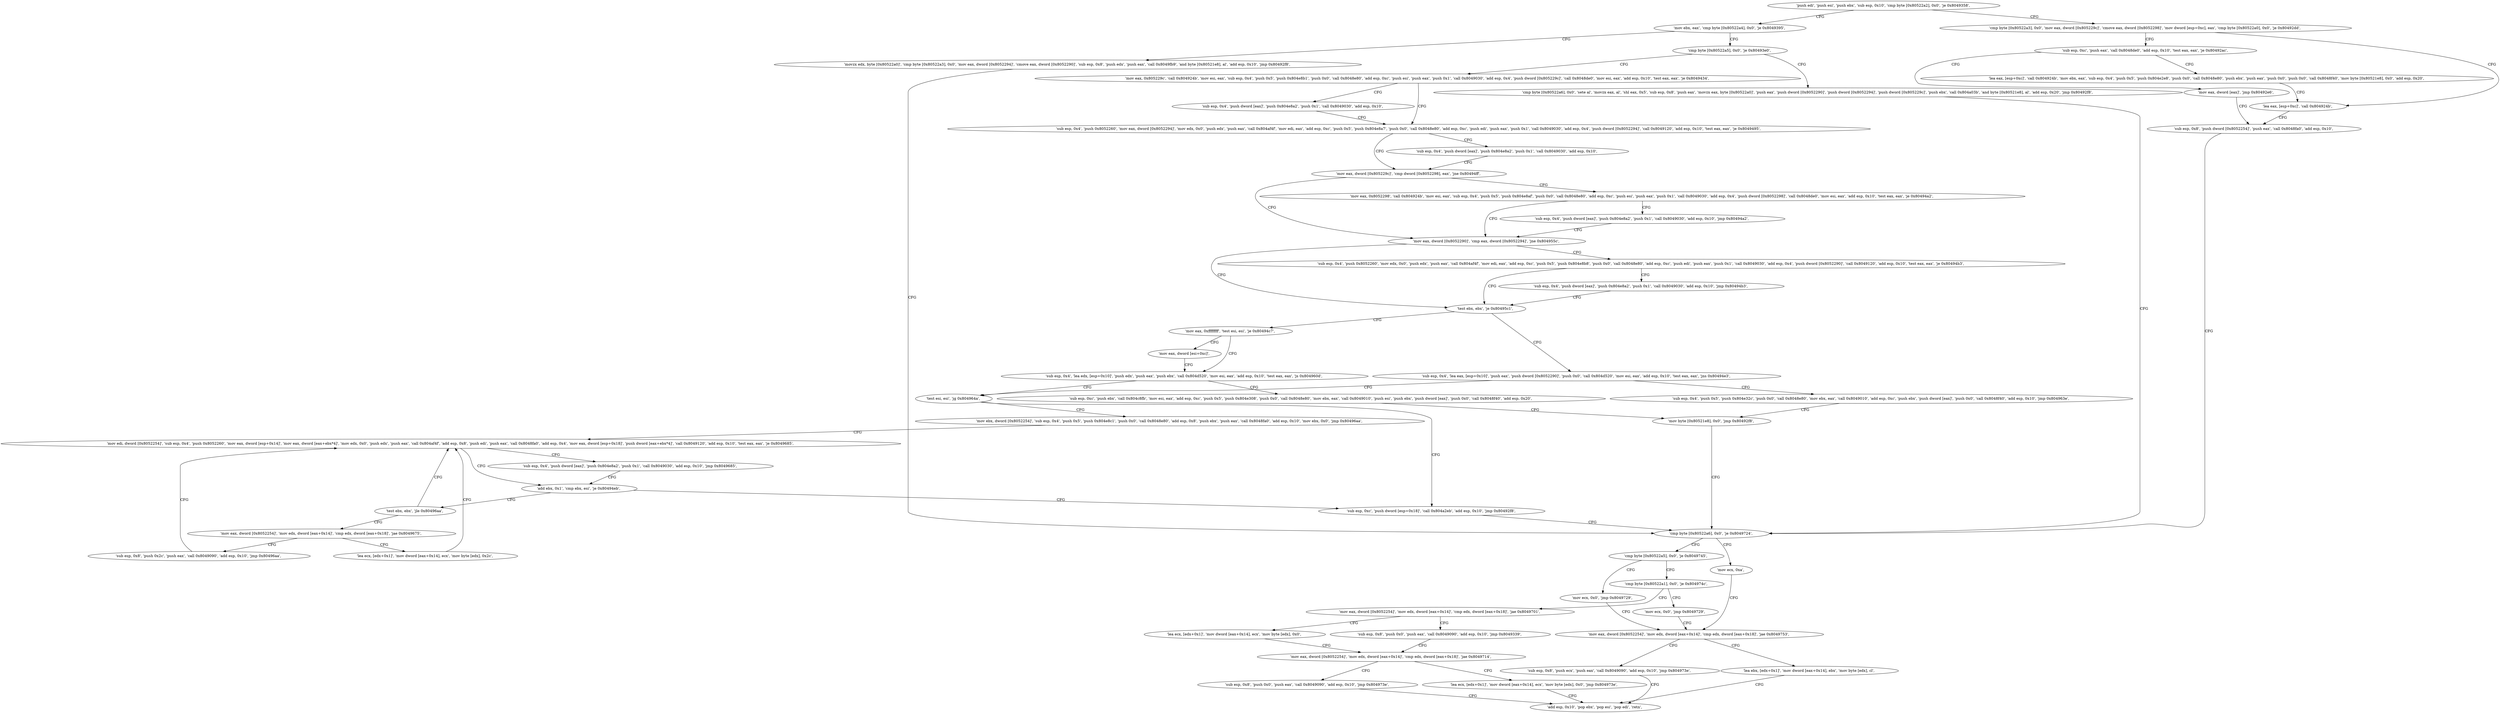 digraph "func" {
"134517349" [label = "'push edi', 'push esi', 'push ebx', 'sub esp, 0x10', 'cmp byte [0x80522a2], 0x0', 'je 0x8049358', " ]
"134517592" [label = "'mov ebx, eax', 'cmp byte [0x80522a4], 0x0', 'je 0x8049395', " ]
"134517368" [label = "'cmp byte [0x80522a3], 0x0', 'mov eax, dword [0x805229c]', 'cmove eax, dword [0x8052298]', 'mov dword [esp+0xc], eax', 'cmp byte [0x80522a0], 0x0', 'je 0x80492dd', " ]
"134517653" [label = "'cmp byte [0x80522a5], 0x0', 'je 0x80493e0', " ]
"134517603" [label = "'movzx edx, byte [0x80522a0]', 'cmp byte [0x80522a3], 0x0', 'mov eax, dword [0x8052294]', 'cmove eax, dword [0x8052290]', 'sub esp, 0x8', 'push edx', 'push eax', 'call 0x8049fb9', 'and byte [0x80521e8], al', 'add esp, 0x10', 'jmp 0x80492f8', " ]
"134517469" [label = "'lea eax, [esp+0xc]', 'call 0x804924b', " ]
"134517400" [label = "'sub esp, 0xc', 'push eax', 'call 0x8048de0', 'add esp, 0x10', 'test eax, eax', 'je 0x80492ac', " ]
"134517728" [label = "'mov eax, 0x805229c', 'call 0x804924b', 'mov esi, eax', 'sub esp, 0x4', 'push 0x5', 'push 0x804e8b1', 'push 0x0', 'call 0x8048e80', 'add esp, 0xc', 'push esi', 'push eax', 'push 0x1', 'call 0x8049030', 'add esp, 0x4', 'push dword [0x805229c]', 'call 0x8048de0', 'mov esi, eax', 'add esp, 0x10', 'test eax, eax', 'je 0x8049434', " ]
"134517662" [label = "'cmp byte [0x80522a6], 0x0', 'sete al', 'movzx eax, al', 'shl eax, 0x5', 'sub esp, 0x8', 'push eax', 'movzx eax, byte [0x80522a0]', 'push eax', 'push dword [0x8052290]', 'push dword [0x8052294]', 'push dword [0x805229c]', 'push ebx', 'call 0x804a03b', 'and byte [0x80521e8], al', 'add esp, 0x20', 'jmp 0x80492f8', " ]
"134517496" [label = "'cmp byte [0x80522a6], 0x0', 'je 0x8049724', " ]
"134517478" [label = "'sub esp, 0x8', 'push dword [0x8052254]', 'push eax', 'call 0x8048fa0', 'add esp, 0x10', " ]
"134517420" [label = "'lea eax, [esp+0xc]', 'call 0x804924b', 'mov ebx, eax', 'sub esp, 0x4', 'push 0x5', 'push 0x804e2e8', 'push 0x0', 'call 0x8048e80', 'push ebx', 'push eax', 'push 0x0', 'push 0x0', 'call 0x8048f40', 'mov byte [0x80521e8], 0x0', 'add esp, 0x20', " ]
"134517416" [label = "'mov eax, dword [eax]', 'jmp 0x80492e6', " ]
"134517812" [label = "'sub esp, 0x4', 'push 0x8052260', 'mov eax, dword [0x8052294]', 'mov edx, 0x0', 'push edx', 'push eax', 'call 0x804af4f', 'mov edi, eax', 'add esp, 0xc', 'push 0x5', 'push 0x804e8a7', 'push 0x0', 'call 0x8048e80', 'add esp, 0xc', 'push edi', 'push eax', 'push 0x1', 'call 0x8049030', 'add esp, 0x4', 'push dword [0x8052294]', 'call 0x8049120', 'add esp, 0x10', 'test eax, eax', 'je 0x8049495', " ]
"134517792" [label = "'sub esp, 0x4', 'push dword [eax]', 'push 0x804e8a2', 'push 0x1', 'call 0x8049030', 'add esp, 0x10', " ]
"134518564" [label = "'mov ecx, 0xa', " ]
"134517509" [label = "'cmp byte [0x80522a5], 0x0', 'je 0x8049745', " ]
"134518569" [label = "'mov eax, dword [0x8052254]', 'mov edx, dword [eax+0x14]', 'cmp edx, dword [eax+0x18]', 'jae 0x8049753', " ]
"134518597" [label = "'mov ecx, 0x0', 'jmp 0x8049729', " ]
"134517522" [label = "'cmp byte [0x80522a1], 0x0', 'je 0x804974c', " ]
"134517909" [label = "'mov eax, dword [0x805229c]', 'cmp dword [0x8052298], eax', 'jne 0x80494ff', " ]
"134517889" [label = "'sub esp, 0x4', 'push dword [eax]', 'push 0x804e8a2', 'push 0x1', 'call 0x8049030', 'add esp, 0x10', " ]
"134518611" [label = "'sub esp, 0x8', 'push ecx', 'push eax', 'call 0x8049090', 'add esp, 0x10', 'jmp 0x804973e', " ]
"134518590" [label = "'add esp, 0x10', 'pop ebx', 'pop esi', 'pop edi', 'retn', " ]
"134518582" [label = "'lea ebx, [edx+0x1]', 'mov dword [eax+0x14], ebx', 'mov byte [edx], cl', " ]
"134518604" [label = "'mov ecx, 0x0', 'jmp 0x8049729', " ]
"134517535" [label = "'mov eax, dword [0x8052254]', 'mov edx, dword [eax+0x14]', 'cmp edx, dword [eax+0x18]', 'jae 0x8049701', " ]
"134518015" [label = "'mov eax, 0x8052298', 'call 0x804924b', 'mov esi, eax', 'sub esp, 0x4', 'push 0x5', 'push 0x804e8af', 'push 0x0', 'call 0x8048e80', 'add esp, 0xc', 'push esi', 'push eax', 'push 0x1', 'call 0x8049030', 'add esp, 0x4', 'push dword [0x8052298]', 'call 0x8048de0', 'mov esi, eax', 'add esp, 0x10', 'test eax, eax', 'je 0x80494a2', " ]
"134517922" [label = "'mov eax, dword [0x8052290]', 'cmp eax, dword [0x8052294]', 'jne 0x804955c', " ]
"134518529" [label = "'sub esp, 0x8', 'push 0x0', 'push eax', 'call 0x8049090', 'add esp, 0x10', 'jmp 0x8049339', " ]
"134517552" [label = "'lea ecx, [edx+0x1]', 'mov dword [eax+0x14], ecx', 'mov byte [edx], 0x0', " ]
"134518083" [label = "'sub esp, 0x4', 'push dword [eax]', 'push 0x804e8a2', 'push 0x1', 'call 0x8049030', 'add esp, 0x10', 'jmp 0x80494a2', " ]
"134518108" [label = "'sub esp, 0x4', 'push 0x8052260', 'mov edx, 0x0', 'push edx', 'push eax', 'call 0x804af4f', 'mov edi, eax', 'add esp, 0xc', 'push 0x5', 'push 0x804e8b8', 'push 0x0', 'call 0x8048e80', 'add esp, 0xc', 'push edi', 'push eax', 'push 0x1', 'call 0x8049030', 'add esp, 0x4', 'push dword [0x8052290]', 'call 0x8049120', 'add esp, 0x10', 'test eax, eax', 'je 0x80494b3', " ]
"134517939" [label = "'test ebx, ebx', 'je 0x80495c1', " ]
"134517561" [label = "'mov eax, dword [0x8052254]', 'mov edx, dword [eax+0x14]', 'cmp edx, dword [eax+0x18]', 'jae 0x8049714', " ]
"134518184" [label = "'sub esp, 0x4', 'push dword [eax]', 'push 0x804e8a2', 'push 0x1', 'call 0x8049030', 'add esp, 0x10', 'jmp 0x80494b3', " ]
"134518209" [label = "'sub esp, 0x4', 'lea eax, [esp+0x10]', 'push eax', 'push dword [0x8052290]', 'push 0x0', 'call 0x804d520', 'mov esi, eax', 'add esp, 0x10', 'test eax, eax', 'jns 0x80494e3', " ]
"134517947" [label = "'mov eax, 0xffffffff', 'test esi, esi', 'je 0x80494c7', " ]
"134518548" [label = "'sub esp, 0x8', 'push 0x0', 'push eax', 'call 0x8049090', 'add esp, 0x10', 'jmp 0x804973e', " ]
"134517578" [label = "'lea ecx, [edx+0x1]', 'mov dword [eax+0x14], ecx', 'mov byte [edx], 0x0', 'jmp 0x804973e', " ]
"134517987" [label = "'test esi, esi', 'jg 0x804964a', " ]
"134518243" [label = "'sub esp, 0x4', 'push 0x5', 'push 0x804e32c', 'push 0x0', 'call 0x8048e80', 'mov ebx, eax', 'call 0x8049010', 'add esp, 0xc', 'push ebx', 'push dword [eax]', 'push 0x0', 'call 0x8048f40', 'add esp, 0x10', 'jmp 0x804963e', " ]
"134517959" [label = "'sub esp, 0x4', 'lea edx, [esp+0x10]', 'push edx', 'push eax', 'push ebx', 'call 0x804d520', 'mov esi, eax', 'add esp, 0x10', 'test eax, eax', 'js 0x804960d', " ]
"134517956" [label = "'mov eax, dword [esi+0xc]', " ]
"134518346" [label = "'mov ebx, dword [0x8052254]', 'sub esp, 0x4', 'push 0x5', 'push 0x804e8c1', 'push 0x0', 'call 0x8048e80', 'add esp, 0x8', 'push ebx', 'push eax', 'call 0x8048fa0', 'add esp, 0x10', 'mov ebx, 0x0', 'jmp 0x80496aa', " ]
"134517995" [label = "'sub esp, 0xc', 'push dword [esp+0x18]', 'call 0x804a2eb', 'add esp, 0x10', 'jmp 0x80492f8', " ]
"134518334" [label = "'mov byte [0x80521e8], 0x0', 'jmp 0x80492f8', " ]
"134518285" [label = "'sub esp, 0xc', 'push ebx', 'call 0x804c8fb', 'mov esi, eax', 'add esp, 0xc', 'push 0x5', 'push 0x804e308', 'push 0x0', 'call 0x8048e80', 'mov ebx, eax', 'call 0x8049010', 'push esi', 'push ebx', 'push dword [eax]', 'push 0x0', 'call 0x8048f40', 'add esp, 0x20', " ]
"134518442" [label = "'mov edi, dword [0x8052254]', 'sub esp, 0x4', 'push 0x8052260', 'mov eax, dword [esp+0x14]', 'mov eax, dword [eax+ebx*4]', 'mov edx, 0x0', 'push edx', 'push eax', 'call 0x804af4f', 'add esp, 0x8', 'push edi', 'push eax', 'call 0x8048fa0', 'add esp, 0x4', 'mov eax, dword [esp+0x18]', 'push dword [eax+ebx*4]', 'call 0x8049120', 'add esp, 0x10', 'test eax, eax', 'je 0x8049685', " ]
"134518405" [label = "'add ebx, 0x1', 'cmp ebx, esi', 'je 0x80494eb', " ]
"134518507" [label = "'sub esp, 0x4', 'push dword [eax]', 'push 0x804e8a2', 'push 0x1', 'call 0x8049030', 'add esp, 0x10', 'jmp 0x8049685', " ]
"134518416" [label = "'test ebx, ebx', 'jle 0x80496aa', " ]
"134518420" [label = "'mov eax, dword [0x8052254]', 'mov edx, dword [eax+0x14]', 'cmp edx, dword [eax+0x18]', 'jae 0x8049675', " ]
"134518389" [label = "'sub esp, 0x8', 'push 0x2c', 'push eax', 'call 0x8049090', 'add esp, 0x10', 'jmp 0x80496aa', " ]
"134518433" [label = "'lea ecx, [edx+0x1]', 'mov dword [eax+0x14], ecx', 'mov byte [edx], 0x2c', " ]
"134517349" -> "134517592" [ label = "CFG" ]
"134517349" -> "134517368" [ label = "CFG" ]
"134517592" -> "134517653" [ label = "CFG" ]
"134517592" -> "134517603" [ label = "CFG" ]
"134517368" -> "134517469" [ label = "CFG" ]
"134517368" -> "134517400" [ label = "CFG" ]
"134517653" -> "134517728" [ label = "CFG" ]
"134517653" -> "134517662" [ label = "CFG" ]
"134517603" -> "134517496" [ label = "CFG" ]
"134517469" -> "134517478" [ label = "CFG" ]
"134517400" -> "134517420" [ label = "CFG" ]
"134517400" -> "134517416" [ label = "CFG" ]
"134517728" -> "134517812" [ label = "CFG" ]
"134517728" -> "134517792" [ label = "CFG" ]
"134517662" -> "134517496" [ label = "CFG" ]
"134517496" -> "134518564" [ label = "CFG" ]
"134517496" -> "134517509" [ label = "CFG" ]
"134517478" -> "134517496" [ label = "CFG" ]
"134517420" -> "134517469" [ label = "CFG" ]
"134517416" -> "134517478" [ label = "CFG" ]
"134517812" -> "134517909" [ label = "CFG" ]
"134517812" -> "134517889" [ label = "CFG" ]
"134517792" -> "134517812" [ label = "CFG" ]
"134518564" -> "134518569" [ label = "CFG" ]
"134517509" -> "134518597" [ label = "CFG" ]
"134517509" -> "134517522" [ label = "CFG" ]
"134518569" -> "134518611" [ label = "CFG" ]
"134518569" -> "134518582" [ label = "CFG" ]
"134518597" -> "134518569" [ label = "CFG" ]
"134517522" -> "134518604" [ label = "CFG" ]
"134517522" -> "134517535" [ label = "CFG" ]
"134517909" -> "134518015" [ label = "CFG" ]
"134517909" -> "134517922" [ label = "CFG" ]
"134517889" -> "134517909" [ label = "CFG" ]
"134518611" -> "134518590" [ label = "CFG" ]
"134518582" -> "134518590" [ label = "CFG" ]
"134518604" -> "134518569" [ label = "CFG" ]
"134517535" -> "134518529" [ label = "CFG" ]
"134517535" -> "134517552" [ label = "CFG" ]
"134518015" -> "134517922" [ label = "CFG" ]
"134518015" -> "134518083" [ label = "CFG" ]
"134517922" -> "134518108" [ label = "CFG" ]
"134517922" -> "134517939" [ label = "CFG" ]
"134518529" -> "134517561" [ label = "CFG" ]
"134517552" -> "134517561" [ label = "CFG" ]
"134518083" -> "134517922" [ label = "CFG" ]
"134518108" -> "134517939" [ label = "CFG" ]
"134518108" -> "134518184" [ label = "CFG" ]
"134517939" -> "134518209" [ label = "CFG" ]
"134517939" -> "134517947" [ label = "CFG" ]
"134517561" -> "134518548" [ label = "CFG" ]
"134517561" -> "134517578" [ label = "CFG" ]
"134518184" -> "134517939" [ label = "CFG" ]
"134518209" -> "134517987" [ label = "CFG" ]
"134518209" -> "134518243" [ label = "CFG" ]
"134517947" -> "134517959" [ label = "CFG" ]
"134517947" -> "134517956" [ label = "CFG" ]
"134518548" -> "134518590" [ label = "CFG" ]
"134517578" -> "134518590" [ label = "CFG" ]
"134517987" -> "134518346" [ label = "CFG" ]
"134517987" -> "134517995" [ label = "CFG" ]
"134518243" -> "134518334" [ label = "CFG" ]
"134517959" -> "134518285" [ label = "CFG" ]
"134517959" -> "134517987" [ label = "CFG" ]
"134517956" -> "134517959" [ label = "CFG" ]
"134518346" -> "134518442" [ label = "CFG" ]
"134517995" -> "134517496" [ label = "CFG" ]
"134518334" -> "134517496" [ label = "CFG" ]
"134518285" -> "134518334" [ label = "CFG" ]
"134518442" -> "134518405" [ label = "CFG" ]
"134518442" -> "134518507" [ label = "CFG" ]
"134518405" -> "134517995" [ label = "CFG" ]
"134518405" -> "134518416" [ label = "CFG" ]
"134518507" -> "134518405" [ label = "CFG" ]
"134518416" -> "134518442" [ label = "CFG" ]
"134518416" -> "134518420" [ label = "CFG" ]
"134518420" -> "134518389" [ label = "CFG" ]
"134518420" -> "134518433" [ label = "CFG" ]
"134518389" -> "134518442" [ label = "CFG" ]
"134518433" -> "134518442" [ label = "CFG" ]
}
